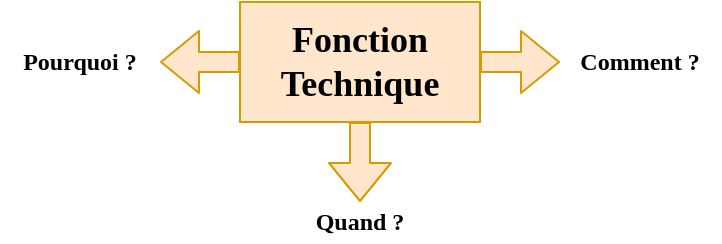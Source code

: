 <mxfile pages="2" version="11.2.8" type="github"><diagram id="Se321r5YYU6cQR7DdyF_" name="Page-1"><mxGraphModel dx="569" dy="285" grid="1" gridSize="10" guides="1" tooltips="1" connect="1" arrows="1" fold="1" page="1" pageScale="1" pageWidth="827" pageHeight="1169" math="0" shadow="0"><root><mxCell id="0"/><mxCell id="1" parent="0"/><mxCell id="_oxjVDipAeBPAOuxXqaD-1" value="&lt;b&gt;&lt;font style=&quot;font-size: 18px&quot;&gt;Fonction Technique&lt;/font&gt;&lt;/b&gt;" style="rounded=0;whiteSpace=wrap;html=1;fontFamily=Comic Sans MS;fillColor=#ffe6cc;strokeColor=#d79b00;" parent="1" vertex="1"><mxGeometry x="160" y="40" width="120" height="60" as="geometry"/></mxCell><mxCell id="_oxjVDipAeBPAOuxXqaD-4" value="" style="shape=flexArrow;endArrow=classic;html=1;fillColor=#ffe6cc;strokeColor=#d79b00;" parent="1" source="_oxjVDipAeBPAOuxXqaD-1" edge="1"><mxGeometry width="50" height="50" relative="1" as="geometry"><mxPoint x="280" y="120" as="sourcePoint"/><mxPoint x="320" y="70" as="targetPoint"/></mxGeometry></mxCell><mxCell id="_oxjVDipAeBPAOuxXqaD-5" value="" style="shape=flexArrow;endArrow=classic;html=1;fillColor=#ffe6cc;strokeColor=#d79b00;" parent="1" source="_oxjVDipAeBPAOuxXqaD-1" edge="1"><mxGeometry width="50" height="50" relative="1" as="geometry"><mxPoint x="89.289" y="120" as="sourcePoint"/><mxPoint x="120" y="70" as="targetPoint"/></mxGeometry></mxCell><mxCell id="_oxjVDipAeBPAOuxXqaD-6" value="" style="shape=flexArrow;endArrow=classic;html=1;fillColor=#ffe6cc;strokeColor=#d79b00;" parent="1" source="_oxjVDipAeBPAOuxXqaD-1" edge="1"><mxGeometry width="50" height="50" relative="1" as="geometry"><mxPoint x="220" y="150" as="sourcePoint"/><mxPoint x="220" y="140" as="targetPoint"/></mxGeometry></mxCell><mxCell id="_oxjVDipAeBPAOuxXqaD-7" value="Pourquoi ?" style="text;html=1;strokeColor=none;fillColor=none;align=center;verticalAlign=middle;whiteSpace=wrap;rounded=0;fontFamily=Comic Sans MS;fontStyle=1" parent="1" vertex="1"><mxGeometry x="40" y="60" width="80" height="20" as="geometry"/></mxCell><mxCell id="_oxjVDipAeBPAOuxXqaD-8" value="Comment ?" style="text;html=1;strokeColor=none;fillColor=none;align=center;verticalAlign=middle;whiteSpace=wrap;rounded=0;fontFamily=Comic Sans MS;fontStyle=1" parent="1" vertex="1"><mxGeometry x="320" y="60" width="80" height="20" as="geometry"/></mxCell><mxCell id="_oxjVDipAeBPAOuxXqaD-9" value="Quand ?" style="text;html=1;strokeColor=none;fillColor=none;align=center;verticalAlign=middle;whiteSpace=wrap;rounded=0;fontFamily=Comic Sans MS;fontStyle=1" parent="1" vertex="1"><mxGeometry x="180" y="140" width="80" height="20" as="geometry"/></mxCell></root></mxGraphModel></diagram><diagram id="kkLdn2cuHJmsRZC8cumU" name="Page-2"><mxGraphModel dx="813" dy="407" grid="1" gridSize="10" guides="1" tooltips="1" connect="1" arrows="1" fold="1" page="1" pageScale="1" pageWidth="827" pageHeight="1169" math="0" shadow="0"><root><mxCell id="2xgZbOF9m4ZayzfNoIP--0"/><mxCell id="2xgZbOF9m4ZayzfNoIP--1" parent="2xgZbOF9m4ZayzfNoIP--0"/><mxCell id="2xgZbOF9m4ZayzfNoIP--20" style="edgeStyle=orthogonalEdgeStyle;rounded=0;orthogonalLoop=1;jettySize=auto;html=1;exitX=1;exitY=0.75;exitDx=0;exitDy=0;entryX=0;entryY=0.5;entryDx=0;entryDy=0;fontFamily=Comic Sans MS;dashed=1;" edge="1" parent="2xgZbOF9m4ZayzfNoIP--1" source="2xgZbOF9m4ZayzfNoIP--3" target="2xgZbOF9m4ZayzfNoIP--12"><mxGeometry relative="1" as="geometry"/></mxCell><mxCell id="2xgZbOF9m4ZayzfNoIP--21" style="edgeStyle=orthogonalEdgeStyle;rounded=0;orthogonalLoop=1;jettySize=auto;html=1;exitX=1;exitY=0.25;exitDx=0;exitDy=0;entryX=0;entryY=0.5;entryDx=0;entryDy=0;fontFamily=Comic Sans MS;" edge="1" parent="2xgZbOF9m4ZayzfNoIP--1" source="2xgZbOF9m4ZayzfNoIP--3" target="2xgZbOF9m4ZayzfNoIP--5"><mxGeometry relative="1" as="geometry"/></mxCell><mxCell id="2xgZbOF9m4ZayzfNoIP--3" value="Fonction de Service" style="rounded=1;whiteSpace=wrap;html=1;fontFamily=Comic Sans MS;fillColor=#dae8fc;strokeColor=#6c8ebf;" vertex="1" parent="2xgZbOF9m4ZayzfNoIP--1"><mxGeometry x="40" y="40" width="80" height="40" as="geometry"/></mxCell><mxCell id="2xgZbOF9m4ZayzfNoIP--19" style="edgeStyle=orthogonalEdgeStyle;rounded=0;orthogonalLoop=1;jettySize=auto;html=1;entryX=0;entryY=0.5;entryDx=0;entryDy=0;fontFamily=Comic Sans MS;" edge="1" parent="2xgZbOF9m4ZayzfNoIP--1" source="2xgZbOF9m4ZayzfNoIP--5" target="2xgZbOF9m4ZayzfNoIP--18"><mxGeometry relative="1" as="geometry"><Array as="points"><mxPoint x="270" y="50"/><mxPoint x="270" y="100"/></Array></mxGeometry></mxCell><mxCell id="2xgZbOF9m4ZayzfNoIP--5" value="Fonction Technique 1" style="rounded=0;whiteSpace=wrap;html=1;fontFamily=Comic Sans MS;fillColor=#ffe6cc;strokeColor=#d79b00;" vertex="1" parent="2xgZbOF9m4ZayzfNoIP--1"><mxGeometry x="180" y="30" width="80" height="40" as="geometry"/></mxCell><mxCell id="2xgZbOF9m4ZayzfNoIP--35" style="edgeStyle=orthogonalEdgeStyle;rounded=0;orthogonalLoop=1;jettySize=auto;html=1;exitX=1;exitY=0.5;exitDx=0;exitDy=0;entryX=0;entryY=0.5;entryDx=0;entryDy=0;fontFamily=Comic Sans MS;fontSize=9;" edge="1" parent="2xgZbOF9m4ZayzfNoIP--1" source="2xgZbOF9m4ZayzfNoIP--8" target="2xgZbOF9m4ZayzfNoIP--31"><mxGeometry relative="1" as="geometry"/></mxCell><mxCell id="2xgZbOF9m4ZayzfNoIP--8" value="&lt;span style=&quot;white-space: normal&quot;&gt;Fonction Technique 2&lt;/span&gt;" style="rounded=0;whiteSpace=wrap;html=1;fontFamily=Comic Sans MS;fillColor=#ffe6cc;strokeColor=#d79b00;" vertex="1" parent="2xgZbOF9m4ZayzfNoIP--1"><mxGeometry x="180" y="130" width="80" height="40" as="geometry"/></mxCell><mxCell id="2xgZbOF9m4ZayzfNoIP--9" value="" style="edgeStyle=orthogonalEdgeStyle;rounded=0;orthogonalLoop=1;jettySize=auto;html=1;fontFamily=Comic Sans MS;" edge="1" parent="2xgZbOF9m4ZayzfNoIP--1" source="2xgZbOF9m4ZayzfNoIP--3" target="2xgZbOF9m4ZayzfNoIP--8"><mxGeometry relative="1" as="geometry"><Array as="points"><mxPoint x="160" y="50"/><mxPoint x="160" y="150"/></Array></mxGeometry></mxCell><mxCell id="2xgZbOF9m4ZayzfNoIP--27" style="edgeStyle=orthogonalEdgeStyle;rounded=0;orthogonalLoop=1;jettySize=auto;html=1;exitX=1;exitY=0.5;exitDx=0;exitDy=0;entryX=0;entryY=0.5;entryDx=0;entryDy=0;dashed=1;fontFamily=Comic Sans MS;" edge="1" parent="2xgZbOF9m4ZayzfNoIP--1" source="2xgZbOF9m4ZayzfNoIP--12" target="2xgZbOF9m4ZayzfNoIP--26"><mxGeometry relative="1" as="geometry"/></mxCell><mxCell id="2xgZbOF9m4ZayzfNoIP--12" value="&lt;span style=&quot;white-space: normal&quot;&gt;Fonction Technique 3&lt;/span&gt;" style="rounded=0;whiteSpace=wrap;html=1;fontFamily=Comic Sans MS;fillColor=#ffe6cc;strokeColor=#d79b00;" vertex="1" parent="2xgZbOF9m4ZayzfNoIP--1"><mxGeometry x="180" y="180" width="80" height="40" as="geometry"/></mxCell><mxCell id="2xgZbOF9m4ZayzfNoIP--16" value="" style="edgeStyle=orthogonalEdgeStyle;rounded=0;orthogonalLoop=1;jettySize=auto;html=1;fontFamily=Comic Sans MS;entryX=0;entryY=0.5;entryDx=0;entryDy=0;" edge="1" parent="2xgZbOF9m4ZayzfNoIP--1" source="2xgZbOF9m4ZayzfNoIP--5" target="2xgZbOF9m4ZayzfNoIP--17"><mxGeometry relative="1" as="geometry"><mxPoint x="280.0" y="50" as="targetPoint"/></mxGeometry></mxCell><mxCell id="2xgZbOF9m4ZayzfNoIP--33" style="edgeStyle=orthogonalEdgeStyle;rounded=0;orthogonalLoop=1;jettySize=auto;html=1;exitX=1;exitY=0.5;exitDx=0;exitDy=0;entryX=0;entryY=0.5;entryDx=0;entryDy=0;fontFamily=Comic Sans MS;fontSize=9;" edge="1" parent="2xgZbOF9m4ZayzfNoIP--1" source="2xgZbOF9m4ZayzfNoIP--17" target="2xgZbOF9m4ZayzfNoIP--29"><mxGeometry relative="1" as="geometry"/></mxCell><mxCell id="2xgZbOF9m4ZayzfNoIP--17" value="Fonction Technique 11" style="rounded=0;whiteSpace=wrap;html=1;fontFamily=Comic Sans MS;fillColor=#ffe6cc;strokeColor=#d79b00;" vertex="1" parent="2xgZbOF9m4ZayzfNoIP--1"><mxGeometry x="290" y="30" width="80" height="40" as="geometry"/></mxCell><mxCell id="2xgZbOF9m4ZayzfNoIP--34" style="edgeStyle=orthogonalEdgeStyle;rounded=0;orthogonalLoop=1;jettySize=auto;html=1;exitX=1;exitY=0.5;exitDx=0;exitDy=0;entryX=0;entryY=0.5;entryDx=0;entryDy=0;fontFamily=Comic Sans MS;fontSize=9;" edge="1" parent="2xgZbOF9m4ZayzfNoIP--1" source="2xgZbOF9m4ZayzfNoIP--18" target="2xgZbOF9m4ZayzfNoIP--30"><mxGeometry relative="1" as="geometry"/></mxCell><mxCell id="2xgZbOF9m4ZayzfNoIP--18" value="Fonction Technique 12" style="rounded=0;whiteSpace=wrap;html=1;fontFamily=Comic Sans MS;fillColor=#ffe6cc;strokeColor=#d79b00;" vertex="1" parent="2xgZbOF9m4ZayzfNoIP--1"><mxGeometry x="290" y="80" width="80" height="40" as="geometry"/></mxCell><mxCell id="2xgZbOF9m4ZayzfNoIP--24" value="ET" style="ellipse;shape=cloud;whiteSpace=wrap;html=1;rounded=0;strokeColor=#b85450;fillColor=#f8cecc;fontFamily=Comic Sans MS;fontStyle=1" vertex="1" parent="2xgZbOF9m4ZayzfNoIP--1"><mxGeometry x="140" y="20" width="30" height="30" as="geometry"/></mxCell><mxCell id="2xgZbOF9m4ZayzfNoIP--36" style="edgeStyle=orthogonalEdgeStyle;rounded=0;orthogonalLoop=1;jettySize=auto;html=1;exitX=1;exitY=0.5;exitDx=0;exitDy=0;fontFamily=Comic Sans MS;fontSize=9;dashed=1;" edge="1" parent="2xgZbOF9m4ZayzfNoIP--1" source="2xgZbOF9m4ZayzfNoIP--26" target="2xgZbOF9m4ZayzfNoIP--32"><mxGeometry relative="1" as="geometry"/></mxCell><mxCell id="2xgZbOF9m4ZayzfNoIP--26" value="Fonction Technique 31" style="rounded=0;whiteSpace=wrap;html=1;fontFamily=Comic Sans MS;fillColor=#ffe6cc;strokeColor=#d79b00;" vertex="1" parent="2xgZbOF9m4ZayzfNoIP--1"><mxGeometry x="290" y="180" width="80" height="40" as="geometry"/></mxCell><mxCell id="2xgZbOF9m4ZayzfNoIP--28" value="OU" style="ellipse;shape=cloud;whiteSpace=wrap;html=1;rounded=0;strokeColor=#9673a6;fillColor=#e1d5e7;fontFamily=Comic Sans MS;fontStyle=1" vertex="1" parent="2xgZbOF9m4ZayzfNoIP--1"><mxGeometry x="120" y="70" width="30" height="30" as="geometry"/></mxCell><mxCell id="2xgZbOF9m4ZayzfNoIP--29" value="&lt;font style=&quot;font-size: 9px&quot;&gt;Solution Technologique 11&lt;/font&gt;" style="ellipse;whiteSpace=wrap;html=1;rounded=0;strokeColor=#82b366;fillColor=#d5e8d4;fontFamily=Comic Sans MS;labelPosition=center;verticalLabelPosition=middle;align=center;verticalAlign=middle;fontSize=9;" vertex="1" parent="2xgZbOF9m4ZayzfNoIP--1"><mxGeometry x="400" y="30" width="90" height="40" as="geometry"/></mxCell><mxCell id="2xgZbOF9m4ZayzfNoIP--30" value="&lt;font style=&quot;font-size: 9px&quot;&gt;Solution Technologique 12&lt;/font&gt;" style="ellipse;whiteSpace=wrap;html=1;rounded=0;strokeColor=#82b366;fillColor=#d5e8d4;fontFamily=Comic Sans MS;labelPosition=center;verticalLabelPosition=middle;align=center;verticalAlign=middle;fontSize=9;" vertex="1" parent="2xgZbOF9m4ZayzfNoIP--1"><mxGeometry x="400" y="80" width="90" height="40" as="geometry"/></mxCell><mxCell id="2xgZbOF9m4ZayzfNoIP--31" value="&lt;font style=&quot;font-size: 9px&quot;&gt;Solution Technologique 2&lt;/font&gt;" style="ellipse;whiteSpace=wrap;html=1;rounded=0;strokeColor=#82b366;fillColor=#d5e8d4;fontFamily=Comic Sans MS;labelPosition=center;verticalLabelPosition=middle;align=center;verticalAlign=middle;fontSize=9;" vertex="1" parent="2xgZbOF9m4ZayzfNoIP--1"><mxGeometry x="400" y="130" width="90" height="40" as="geometry"/></mxCell><mxCell id="2xgZbOF9m4ZayzfNoIP--32" value="&lt;font style=&quot;font-size: 9px&quot;&gt;Solution Technologique 31&lt;/font&gt;" style="ellipse;whiteSpace=wrap;html=1;rounded=0;strokeColor=#82b366;fillColor=#d5e8d4;fontFamily=Comic Sans MS;labelPosition=center;verticalLabelPosition=middle;align=center;verticalAlign=middle;fontSize=9;" vertex="1" parent="2xgZbOF9m4ZayzfNoIP--1"><mxGeometry x="400" y="180" width="90" height="40" as="geometry"/></mxCell></root></mxGraphModel></diagram></mxfile>